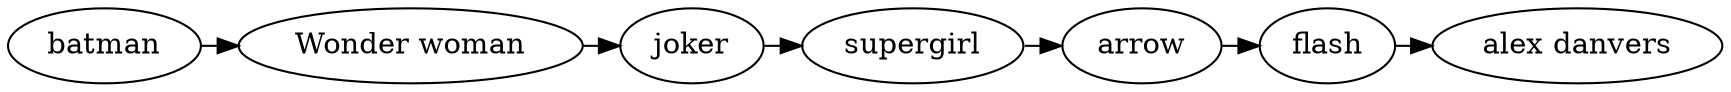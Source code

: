 // GraficaListaSimple
digraph {
	0 [label=batman]
	1 [label="Wonder woman"]
		0 -> 1 [constraint=false]
	1 [label="Wonder woman"]
	2 [label=joker]
		1 -> 2 [constraint=false]
	2 [label=joker]
	3 [label=supergirl]
		2 -> 3 [constraint=false]
	3 [label=supergirl]
	4 [label=arrow]
		3 -> 4 [constraint=false]
	4 [label=arrow]
	5 [label=flash]
		4 -> 5 [constraint=false]
	5 [label=flash]
	6 [label="alex danvers"]
		5 -> 6 [constraint=false]
}
